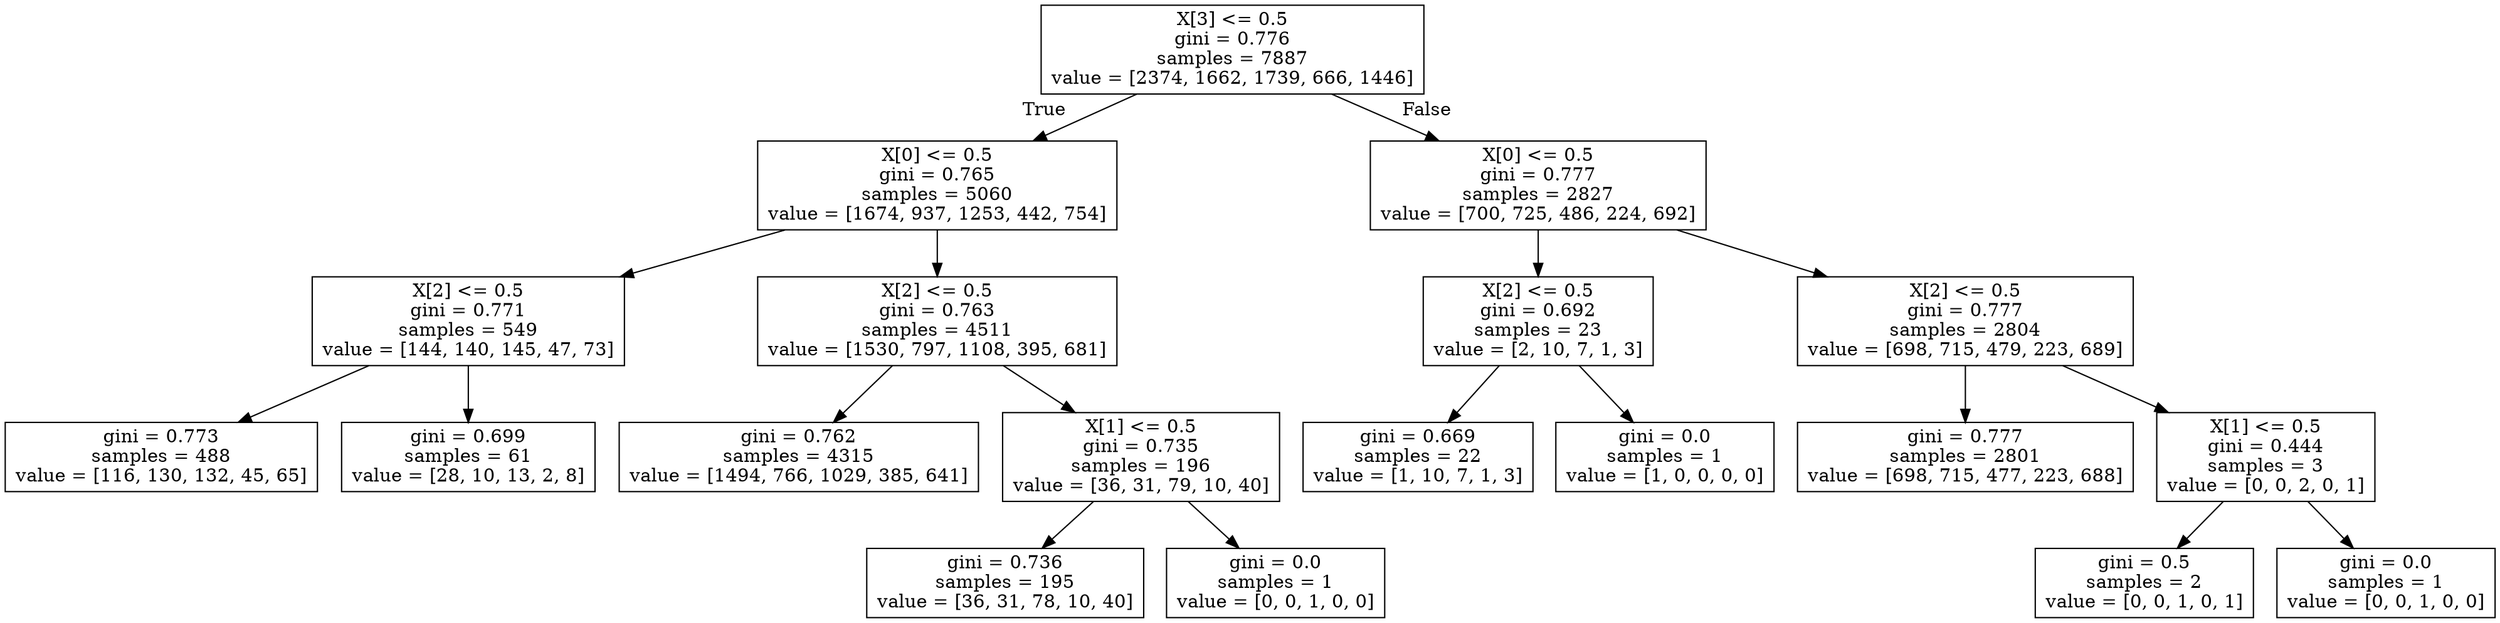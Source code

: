 digraph Tree {
node [shape=box] ;
0 [label="X[3] <= 0.5\ngini = 0.776\nsamples = 7887\nvalue = [2374, 1662, 1739, 666, 1446]"] ;
1 [label="X[0] <= 0.5\ngini = 0.765\nsamples = 5060\nvalue = [1674, 937, 1253, 442, 754]"] ;
0 -> 1 [labeldistance=2.5, labelangle=45, headlabel="True"] ;
2 [label="X[2] <= 0.5\ngini = 0.771\nsamples = 549\nvalue = [144, 140, 145, 47, 73]"] ;
1 -> 2 ;
3 [label="gini = 0.773\nsamples = 488\nvalue = [116, 130, 132, 45, 65]"] ;
2 -> 3 ;
4 [label="gini = 0.699\nsamples = 61\nvalue = [28, 10, 13, 2, 8]"] ;
2 -> 4 ;
5 [label="X[2] <= 0.5\ngini = 0.763\nsamples = 4511\nvalue = [1530, 797, 1108, 395, 681]"] ;
1 -> 5 ;
6 [label="gini = 0.762\nsamples = 4315\nvalue = [1494, 766, 1029, 385, 641]"] ;
5 -> 6 ;
7 [label="X[1] <= 0.5\ngini = 0.735\nsamples = 196\nvalue = [36, 31, 79, 10, 40]"] ;
5 -> 7 ;
8 [label="gini = 0.736\nsamples = 195\nvalue = [36, 31, 78, 10, 40]"] ;
7 -> 8 ;
9 [label="gini = 0.0\nsamples = 1\nvalue = [0, 0, 1, 0, 0]"] ;
7 -> 9 ;
10 [label="X[0] <= 0.5\ngini = 0.777\nsamples = 2827\nvalue = [700, 725, 486, 224, 692]"] ;
0 -> 10 [labeldistance=2.5, labelangle=-45, headlabel="False"] ;
11 [label="X[2] <= 0.5\ngini = 0.692\nsamples = 23\nvalue = [2, 10, 7, 1, 3]"] ;
10 -> 11 ;
12 [label="gini = 0.669\nsamples = 22\nvalue = [1, 10, 7, 1, 3]"] ;
11 -> 12 ;
13 [label="gini = 0.0\nsamples = 1\nvalue = [1, 0, 0, 0, 0]"] ;
11 -> 13 ;
14 [label="X[2] <= 0.5\ngini = 0.777\nsamples = 2804\nvalue = [698, 715, 479, 223, 689]"] ;
10 -> 14 ;
15 [label="gini = 0.777\nsamples = 2801\nvalue = [698, 715, 477, 223, 688]"] ;
14 -> 15 ;
16 [label="X[1] <= 0.5\ngini = 0.444\nsamples = 3\nvalue = [0, 0, 2, 0, 1]"] ;
14 -> 16 ;
17 [label="gini = 0.5\nsamples = 2\nvalue = [0, 0, 1, 0, 1]"] ;
16 -> 17 ;
18 [label="gini = 0.0\nsamples = 1\nvalue = [0, 0, 1, 0, 0]"] ;
16 -> 18 ;
}
